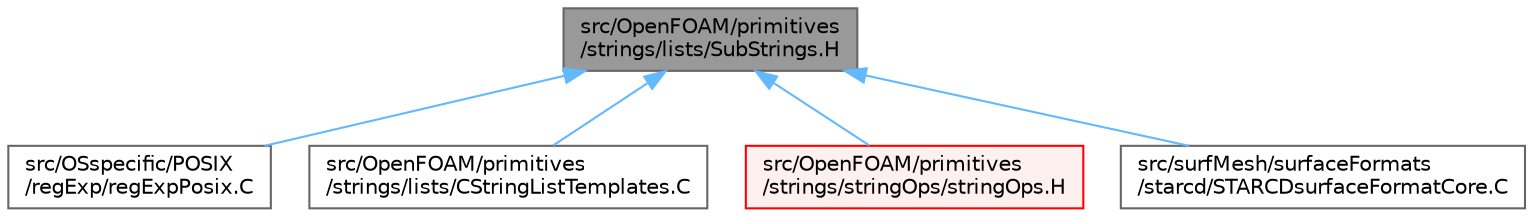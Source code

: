 digraph "src/OpenFOAM/primitives/strings/lists/SubStrings.H"
{
 // LATEX_PDF_SIZE
  bgcolor="transparent";
  edge [fontname=Helvetica,fontsize=10,labelfontname=Helvetica,labelfontsize=10];
  node [fontname=Helvetica,fontsize=10,shape=box,height=0.2,width=0.4];
  Node1 [id="Node000001",label="src/OpenFOAM/primitives\l/strings/lists/SubStrings.H",height=0.2,width=0.4,color="gray40", fillcolor="grey60", style="filled", fontcolor="black",tooltip=" "];
  Node1 -> Node2 [id="edge1_Node000001_Node000002",dir="back",color="steelblue1",style="solid",tooltip=" "];
  Node2 [id="Node000002",label="src/OSspecific/POSIX\l/regExp/regExpPosix.C",height=0.2,width=0.4,color="grey40", fillcolor="white", style="filled",URL="$regExpPosix_8C.html",tooltip=" "];
  Node1 -> Node3 [id="edge2_Node000001_Node000003",dir="back",color="steelblue1",style="solid",tooltip=" "];
  Node3 [id="Node000003",label="src/OpenFOAM/primitives\l/strings/lists/CStringListTemplates.C",height=0.2,width=0.4,color="grey40", fillcolor="white", style="filled",URL="$CStringListTemplates_8C.html",tooltip=" "];
  Node1 -> Node4 [id="edge3_Node000001_Node000004",dir="back",color="steelblue1",style="solid",tooltip=" "];
  Node4 [id="Node000004",label="src/OpenFOAM/primitives\l/strings/stringOps/stringOps.H",height=0.2,width=0.4,color="red", fillcolor="#FFF0F0", style="filled",URL="$stringOps_8H.html",tooltip=" "];
  Node1 -> Node50 [id="edge4_Node000001_Node000050",dir="back",color="steelblue1",style="solid",tooltip=" "];
  Node50 [id="Node000050",label="src/surfMesh/surfaceFormats\l/starcd/STARCDsurfaceFormatCore.C",height=0.2,width=0.4,color="grey40", fillcolor="white", style="filled",URL="$STARCDsurfaceFormatCore_8C.html",tooltip=" "];
}
